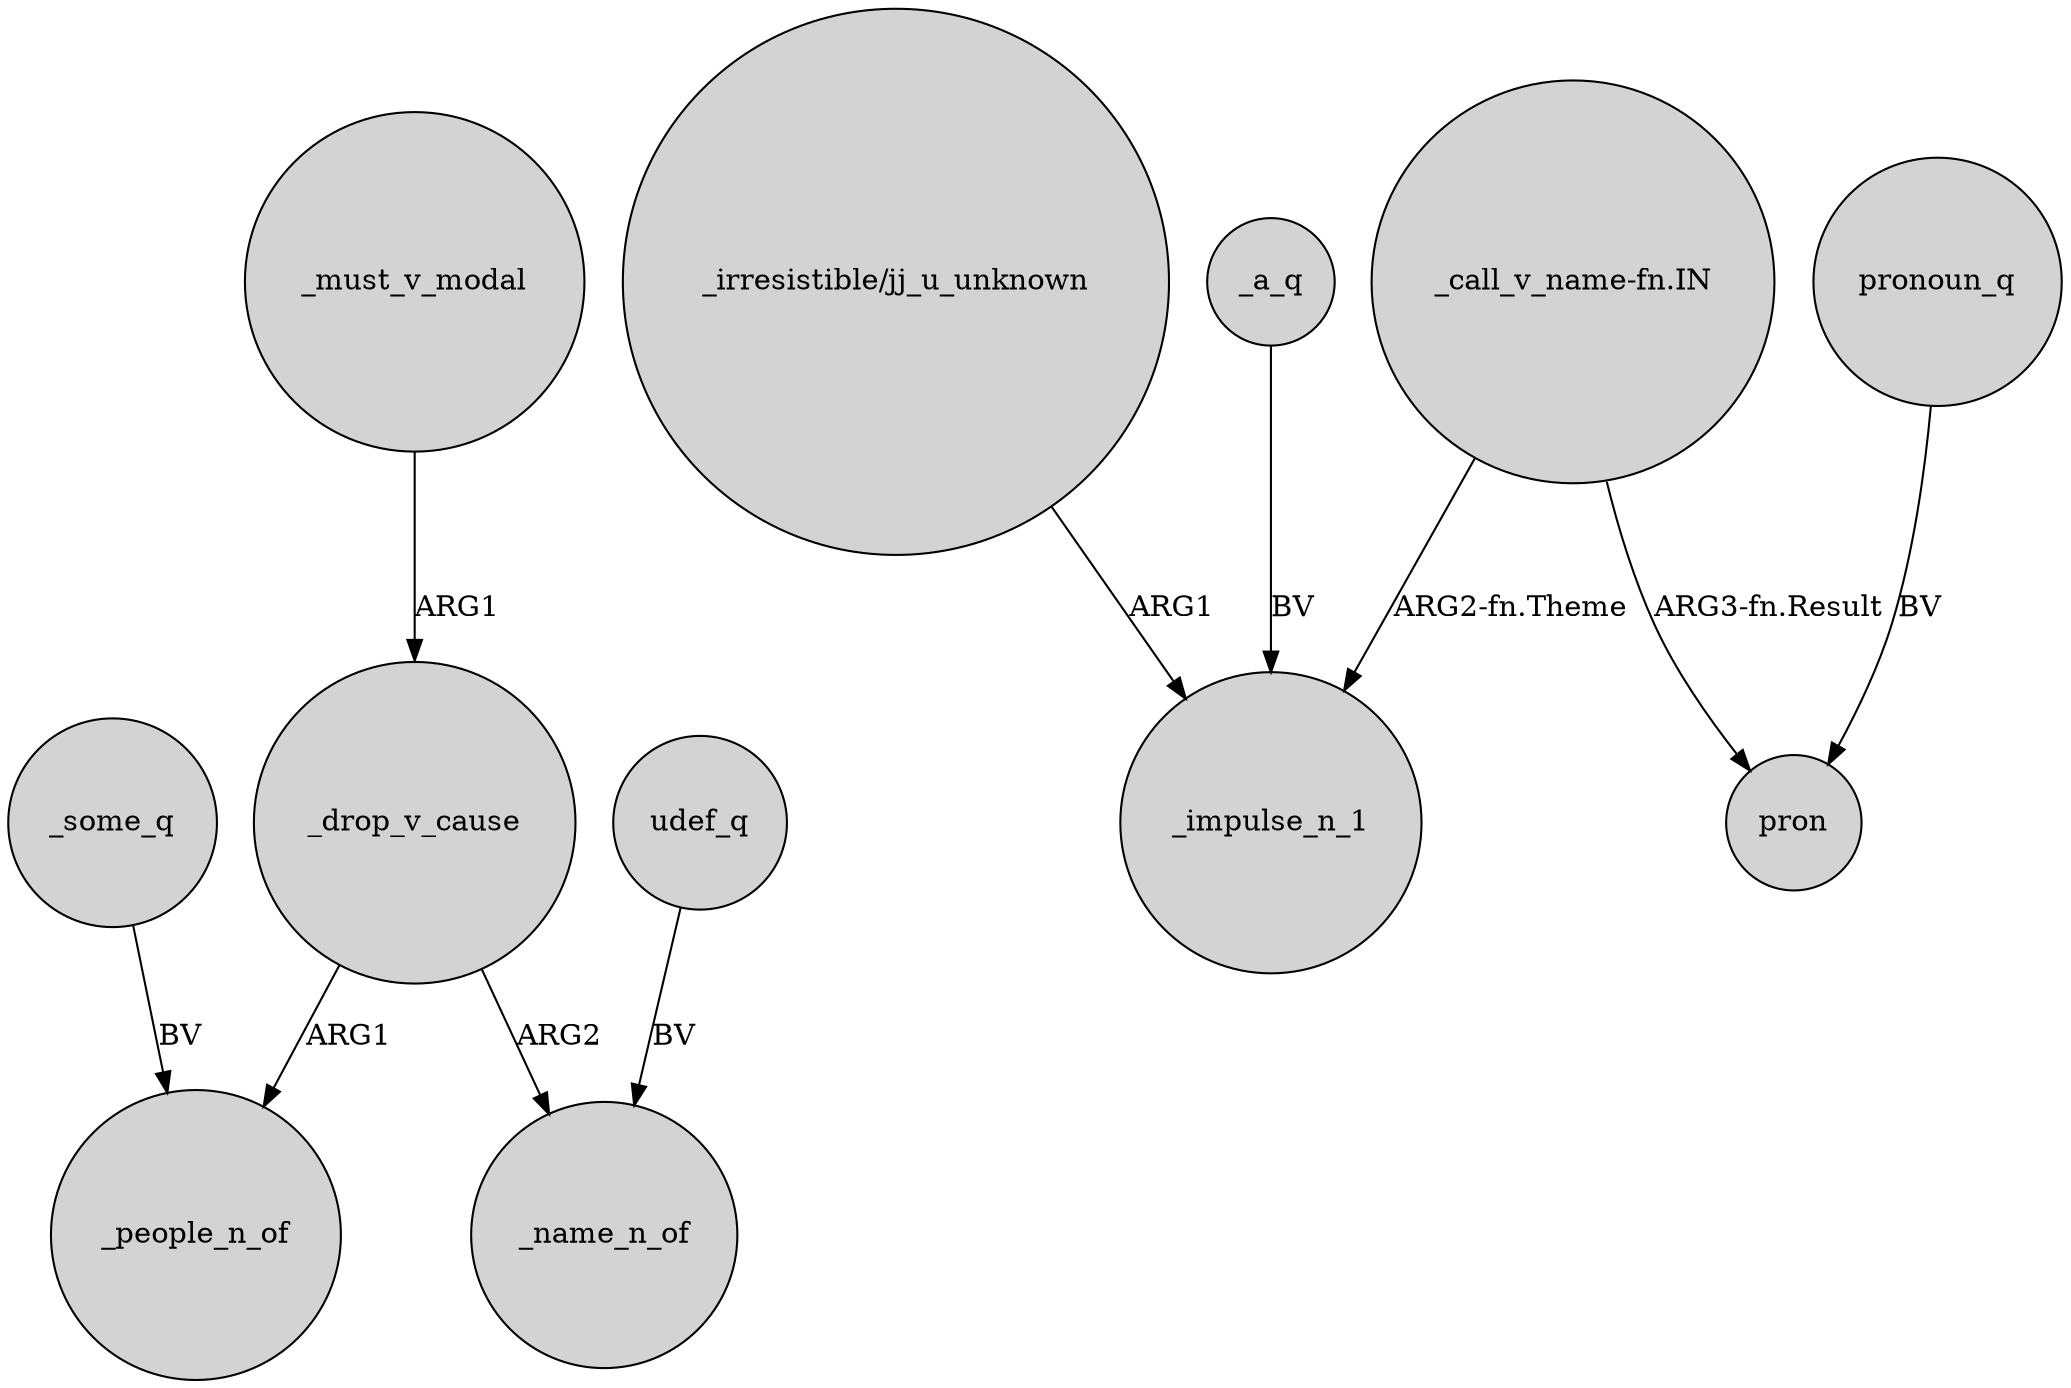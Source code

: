 digraph {
	node [shape=circle style=filled]
	_drop_v_cause -> _people_n_of [label=ARG1]
	"_irresistible/jj_u_unknown" -> _impulse_n_1 [label=ARG1]
	_must_v_modal -> _drop_v_cause [label=ARG1]
	_drop_v_cause -> _name_n_of [label=ARG2]
	udef_q -> _name_n_of [label=BV]
	"_call_v_name-fn.IN" -> pron [label="ARG3-fn.Result"]
	_some_q -> _people_n_of [label=BV]
	_a_q -> _impulse_n_1 [label=BV]
	"_call_v_name-fn.IN" -> _impulse_n_1 [label="ARG2-fn.Theme"]
	pronoun_q -> pron [label=BV]
}
